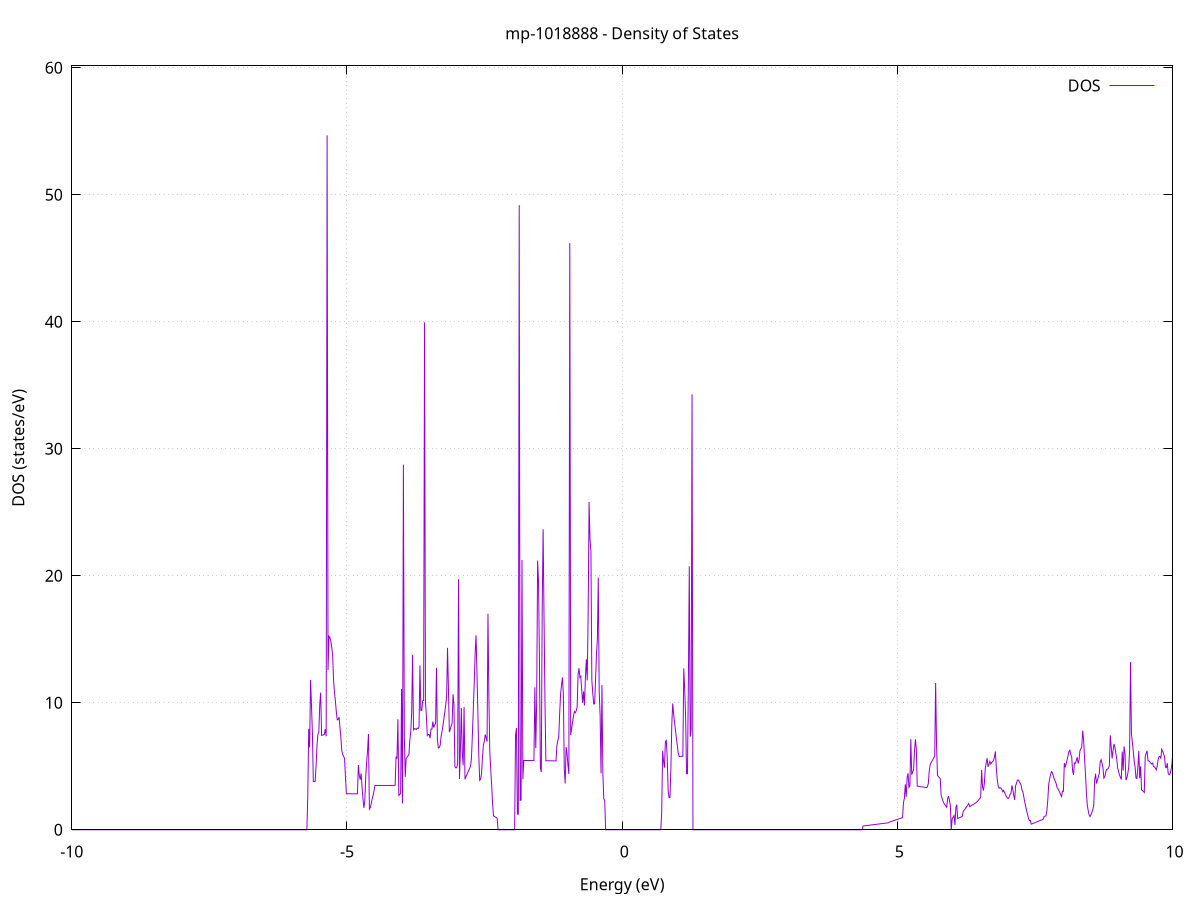 set title 'mp-1018888 - Density of States'
set xlabel 'Energy (eV)'
set ylabel 'DOS (states/eV)'
set grid
set xrange [-10:10]
set yrange [0:60.151]
set xzeroaxis lt -1
set terminal png size 800,600
set output 'mp-1018888_dos_gnuplot.png'
plot '-' using 1:2 with lines title 'DOS'
-17.169600 0.000000
-17.152900 0.000000
-17.136200 0.000000
-17.119500 0.000000
-17.102800 0.000000
-17.086100 0.000000
-17.069400 0.000000
-17.052700 0.000000
-17.036000 0.000000
-17.019300 0.000000
-17.002500 0.000000
-16.985800 0.000000
-16.969100 0.000000
-16.952400 0.000000
-16.935700 0.000000
-16.919000 0.000000
-16.902300 0.000000
-16.885600 0.000000
-16.868900 0.000000
-16.852200 0.000000
-16.835500 0.000000
-16.818800 0.000000
-16.802100 0.000000
-16.785400 0.000000
-16.768700 0.000000
-16.752000 0.000000
-16.735300 0.000000
-16.718600 0.000000
-16.701900 0.000000
-16.685200 0.000000
-16.668500 0.000000
-16.651800 0.000000
-16.635100 0.000000
-16.618400 0.000000
-16.601700 0.000000
-16.585000 0.000000
-16.568300 0.000000
-16.551600 0.000000
-16.534900 0.000000
-16.518200 0.000000
-16.501500 0.000000
-16.484800 0.000000
-16.468100 0.000000
-16.451400 0.000000
-16.434700 0.000000
-16.418000 0.000000
-16.401300 0.000000
-16.384600 0.000000
-16.367900 0.000000
-16.351200 0.000000
-16.334400 0.000000
-16.317700 0.000000
-16.301000 0.000000
-16.284300 0.000000
-16.267600 0.000000
-16.250900 0.000000
-16.234200 0.000000
-16.217500 0.000000
-16.200800 0.000000
-16.184100 0.000000
-16.167400 0.000000
-16.150700 0.000000
-16.134000 0.000000
-16.117300 0.000000
-16.100600 0.000000
-16.083900 0.000000
-16.067200 0.000000
-16.050500 0.000000
-16.033800 0.000000
-16.017100 0.000000
-16.000400 0.000000
-15.983700 0.000000
-15.967000 0.000000
-15.950300 0.000000
-15.933600 0.000000
-15.916900 0.000000
-15.900200 0.000000
-15.883500 0.000000
-15.866800 0.000000
-15.850100 0.000000
-15.833400 0.000000
-15.816700 0.000000
-15.800000 0.000000
-15.783300 0.000000
-15.766600 0.000000
-15.749900 0.000000
-15.733200 0.000000
-15.716500 0.000000
-15.699800 0.000000
-15.683100 0.000000
-15.666300 0.000000
-15.649600 23.001600
-15.632900 4.198300
-15.616200 4.389700
-15.599500 4.946000
-15.582800 3.392500
-15.566100 21.193400
-15.549400 6.870700
-15.532700 6.871400
-15.516000 6.872200
-15.499300 6.653100
-15.482600 6.411400
-15.465900 6.187700
-15.449200 5.979800
-15.432500 5.383200
-15.415800 4.559200
-15.399100 4.548800
-15.382400 4.549000
-15.365700 4.549300
-15.349000 4.549500
-15.332300 4.549700
-15.315600 4.550000
-15.298900 4.550200
-15.282200 4.550400
-15.265500 4.737000
-15.248800 4.891400
-15.232100 5.038100
-15.215400 5.523100
-15.198700 6.078700
-15.182000 6.079500
-15.165300 6.080400
-15.148600 6.081200
-15.131900 6.082100
-15.115200 6.083000
-15.098500 6.083900
-15.081800 9.378600
-15.065100 7.661100
-15.048400 19.846500
-15.031700 38.058800
-15.015000 40.920100
-14.998200 28.056200
-14.981500 24.269600
-14.964800 47.170000
-14.948100 0.000000
-14.931400 0.000000
-14.914700 0.000000
-14.898000 0.000000
-14.881300 0.000000
-14.864600 0.000000
-14.847900 0.000000
-14.831200 0.000000
-14.814500 0.000000
-14.797800 0.000000
-14.781100 0.000000
-14.764400 0.000000
-14.747700 0.000000
-14.731000 0.000000
-14.714300 0.000000
-14.697600 0.000000
-14.680900 0.000000
-14.664200 0.000000
-14.647500 0.000000
-14.630800 0.000000
-14.614100 0.000000
-14.597400 0.000000
-14.580700 0.000000
-14.564000 0.000000
-14.547300 0.000000
-14.530600 0.000000
-14.513900 0.000000
-14.497200 0.000000
-14.480500 0.000000
-14.463800 0.000000
-14.447100 0.000000
-14.430400 0.000000
-14.413700 0.000000
-14.397000 0.000000
-14.380300 0.000000
-14.363600 0.000000
-14.346900 0.000000
-14.330100 0.000000
-14.313400 0.000000
-14.296700 0.000000
-14.280000 0.000000
-14.263300 0.000000
-14.246600 0.000000
-14.229900 0.000000
-14.213200 0.000000
-14.196500 0.000000
-14.179800 0.000000
-14.163100 0.000000
-14.146400 0.000000
-14.129700 0.000000
-14.113000 0.000000
-14.096300 0.000000
-14.079600 0.000000
-14.062900 0.000000
-14.046200 0.000000
-14.029500 0.000000
-14.012800 0.000000
-13.996100 0.000000
-13.979400 0.000000
-13.962700 0.000000
-13.946000 0.000000
-13.929300 0.000000
-13.912600 0.000000
-13.895900 0.000000
-13.879200 0.000000
-13.862500 0.000000
-13.845800 0.000000
-13.829100 0.000000
-13.812400 0.000000
-13.795700 0.000000
-13.779000 0.000000
-13.762300 0.000000
-13.745600 0.000000
-13.728900 0.000000
-13.712200 0.000000
-13.695500 0.000000
-13.678800 0.000000
-13.662000 0.000000
-13.645300 0.000000
-13.628600 0.000000
-13.611900 0.000000
-13.595200 0.000000
-13.578500 0.000000
-13.561800 0.000000
-13.545100 0.000000
-13.528400 0.000000
-13.511700 0.000000
-13.495000 0.000000
-13.478300 0.000000
-13.461600 0.000000
-13.444900 0.000000
-13.428200 0.000000
-13.411500 0.000000
-13.394800 0.000000
-13.378100 0.000000
-13.361400 0.000000
-13.344700 0.000000
-13.328000 0.000000
-13.311300 0.000000
-13.294600 0.000000
-13.277900 0.000000
-13.261200 0.000000
-13.244500 0.000000
-13.227800 0.000000
-13.211100 0.000000
-13.194400 0.000000
-13.177700 0.000000
-13.161000 0.000000
-13.144300 0.000000
-13.127600 0.000000
-13.110900 0.000000
-13.094200 0.000000
-13.077500 0.000000
-13.060800 0.000000
-13.044100 0.000000
-13.027400 0.000000
-13.010700 0.000000
-12.993900 0.000000
-12.977200 0.000000
-12.960500 0.000000
-12.943800 0.000000
-12.927100 0.000000
-12.910400 0.000000
-12.893700 0.000000
-12.877000 0.000000
-12.860300 0.000000
-12.843600 0.000000
-12.826900 0.000000
-12.810200 0.000000
-12.793500 0.000000
-12.776800 0.000000
-12.760100 0.000000
-12.743400 0.000000
-12.726700 0.000000
-12.710000 0.000000
-12.693300 0.000000
-12.676600 0.000000
-12.659900 0.000000
-12.643200 0.000000
-12.626500 0.000000
-12.609800 0.000000
-12.593100 0.000000
-12.576400 0.000000
-12.559700 0.000000
-12.543000 0.000000
-12.526300 0.000000
-12.509600 0.000000
-12.492900 0.000000
-12.476200 0.000000
-12.459500 0.000000
-12.442800 0.000000
-12.426100 0.000000
-12.409400 0.000000
-12.392700 0.000000
-12.376000 0.000000
-12.359300 0.000000
-12.342600 0.000000
-12.325800 0.000000
-12.309100 0.000000
-12.292400 0.000000
-12.275700 0.000000
-12.259000 0.000000
-12.242300 0.000000
-12.225600 0.000000
-12.208900 0.000000
-12.192200 0.000000
-12.175500 0.000000
-12.158800 0.000000
-12.142100 0.000000
-12.125400 0.000000
-12.108700 0.000000
-12.092000 0.000000
-12.075300 0.000000
-12.058600 0.000000
-12.041900 0.000000
-12.025200 0.000000
-12.008500 0.000000
-11.991800 0.000000
-11.975100 0.000000
-11.958400 0.000000
-11.941700 0.000000
-11.925000 0.000000
-11.908300 0.000000
-11.891600 0.000000
-11.874900 0.000000
-11.858200 0.000000
-11.841500 0.000000
-11.824800 0.000000
-11.808100 0.000000
-11.791400 0.000000
-11.774700 0.000000
-11.758000 0.000000
-11.741300 0.000000
-11.724600 0.000000
-11.707900 0.000000
-11.691200 0.000000
-11.674500 0.000000
-11.657700 0.000000
-11.641000 0.000000
-11.624300 0.000000
-11.607600 0.000000
-11.590900 0.000000
-11.574200 0.000000
-11.557500 0.000000
-11.540800 0.000000
-11.524100 0.000000
-11.507400 0.000000
-11.490700 0.000000
-11.474000 0.000000
-11.457300 0.000000
-11.440600 0.000000
-11.423900 0.000000
-11.407200 0.000000
-11.390500 0.000000
-11.373800 0.000000
-11.357100 0.000000
-11.340400 0.000000
-11.323700 0.000000
-11.307000 0.000000
-11.290300 0.000000
-11.273600 0.000000
-11.256900 0.000000
-11.240200 0.000000
-11.223500 0.000000
-11.206800 0.000000
-11.190100 0.000000
-11.173400 0.000000
-11.156700 0.000000
-11.140000 0.000000
-11.123300 0.000000
-11.106600 0.000000
-11.089900 0.000000
-11.073200 0.000000
-11.056500 0.000000
-11.039800 0.000000
-11.023100 0.000000
-11.006400 0.000000
-10.989600 0.000000
-10.972900 0.000000
-10.956200 0.000000
-10.939500 0.000000
-10.922800 0.000000
-10.906100 0.000000
-10.889400 0.000000
-10.872700 0.000000
-10.856000 0.000000
-10.839300 0.000000
-10.822600 0.000000
-10.805900 0.000000
-10.789200 0.000000
-10.772500 0.000000
-10.755800 0.000000
-10.739100 0.000000
-10.722400 0.000000
-10.705700 0.000000
-10.689000 0.000000
-10.672300 0.000000
-10.655600 0.000000
-10.638900 0.000000
-10.622200 0.000000
-10.605500 0.000000
-10.588800 0.000000
-10.572100 0.000000
-10.555400 0.000000
-10.538700 0.000000
-10.522000 0.000000
-10.505300 0.000000
-10.488600 0.000000
-10.471900 0.000000
-10.455200 0.000000
-10.438500 0.000000
-10.421800 0.000000
-10.405100 0.000000
-10.388400 0.000000
-10.371700 0.000000
-10.355000 0.000000
-10.338300 0.000000
-10.321500 0.000000
-10.304800 0.000000
-10.288100 0.000000
-10.271400 0.000000
-10.254700 0.000000
-10.238000 0.000000
-10.221300 0.000000
-10.204600 0.000000
-10.187900 0.000000
-10.171200 0.000000
-10.154500 0.000000
-10.137800 0.000000
-10.121100 0.000000
-10.104400 0.000000
-10.087700 0.000000
-10.071000 0.000000
-10.054300 0.000000
-10.037600 0.000000
-10.020900 0.000000
-10.004200 0.000000
-9.987500 0.000000
-9.970800 0.000000
-9.954100 0.000000
-9.937400 0.000000
-9.920700 0.000000
-9.904000 0.000000
-9.887300 0.000000
-9.870600 0.000000
-9.853900 0.000000
-9.837200 0.000000
-9.820500 0.000000
-9.803800 0.000000
-9.787100 0.000000
-9.770400 0.000000
-9.753700 0.000000
-9.737000 0.000000
-9.720300 0.000000
-9.703600 0.000000
-9.686900 0.000000
-9.670200 0.000000
-9.653400 0.000000
-9.636700 0.000000
-9.620000 0.000000
-9.603300 0.000000
-9.586600 0.000000
-9.569900 0.000000
-9.553200 0.000000
-9.536500 0.000000
-9.519800 0.000000
-9.503100 0.000000
-9.486400 0.000000
-9.469700 0.000000
-9.453000 0.000000
-9.436300 0.000000
-9.419600 0.000000
-9.402900 0.000000
-9.386200 0.000000
-9.369500 0.000000
-9.352800 0.000000
-9.336100 0.000000
-9.319400 0.000000
-9.302700 0.000000
-9.286000 0.000000
-9.269300 0.000000
-9.252600 0.000000
-9.235900 0.000000
-9.219200 0.000000
-9.202500 0.000000
-9.185800 0.000000
-9.169100 0.000000
-9.152400 0.000000
-9.135700 0.000000
-9.119000 0.000000
-9.102300 0.000000
-9.085600 0.000000
-9.068900 0.000000
-9.052200 0.000000
-9.035500 0.000000
-9.018800 0.000000
-9.002100 0.000000
-8.985300 0.000000
-8.968600 0.000000
-8.951900 0.000000
-8.935200 0.000000
-8.918500 0.000000
-8.901800 0.000000
-8.885100 0.000000
-8.868400 0.000000
-8.851700 0.000000
-8.835000 0.000000
-8.818300 0.000000
-8.801600 0.000000
-8.784900 0.000000
-8.768200 0.000000
-8.751500 0.000000
-8.734800 0.000000
-8.718100 0.000000
-8.701400 0.000000
-8.684700 0.000000
-8.668000 0.000000
-8.651300 0.000000
-8.634600 0.000000
-8.617900 0.000000
-8.601200 0.000000
-8.584500 0.000000
-8.567800 0.000000
-8.551100 0.000000
-8.534400 0.000000
-8.517700 0.000000
-8.501000 0.000000
-8.484300 0.000000
-8.467600 0.000000
-8.450900 0.000000
-8.434200 0.000000
-8.417500 0.000000
-8.400800 0.000000
-8.384100 0.000000
-8.367400 0.000000
-8.350700 0.000000
-8.334000 0.000000
-8.317200 0.000000
-8.300500 0.000000
-8.283800 0.000000
-8.267100 0.000000
-8.250400 0.000000
-8.233700 0.000000
-8.217000 0.000000
-8.200300 0.000000
-8.183600 0.000000
-8.166900 0.000000
-8.150200 0.000000
-8.133500 0.000000
-8.116800 0.000000
-8.100100 0.000000
-8.083400 0.000000
-8.066700 0.000000
-8.050000 0.000000
-8.033300 0.000000
-8.016600 0.000000
-7.999900 0.000000
-7.983200 0.000000
-7.966500 0.000000
-7.949800 0.000000
-7.933100 0.000000
-7.916400 0.000000
-7.899700 0.000000
-7.883000 0.000000
-7.866300 0.000000
-7.849600 0.000000
-7.832900 0.000000
-7.816200 0.000000
-7.799500 0.000000
-7.782800 0.000000
-7.766100 0.000000
-7.749400 0.000000
-7.732700 0.000000
-7.716000 0.000000
-7.699300 0.000000
-7.682600 0.000000
-7.665900 0.000000
-7.649100 0.000000
-7.632400 0.000000
-7.615700 0.000000
-7.599000 0.000000
-7.582300 0.000000
-7.565600 0.000000
-7.548900 0.000000
-7.532200 0.000000
-7.515500 0.000000
-7.498800 0.000000
-7.482100 0.000000
-7.465400 0.000000
-7.448700 0.000000
-7.432000 0.000000
-7.415300 0.000000
-7.398600 0.000000
-7.381900 0.000000
-7.365200 0.000000
-7.348500 0.000000
-7.331800 0.000000
-7.315100 0.000000
-7.298400 0.000000
-7.281700 0.000000
-7.265000 0.000000
-7.248300 0.000000
-7.231600 0.000000
-7.214900 0.000000
-7.198200 0.000000
-7.181500 0.000000
-7.164800 0.000000
-7.148100 0.000000
-7.131400 0.000000
-7.114700 0.000000
-7.098000 0.000000
-7.081300 0.000000
-7.064600 0.000000
-7.047900 0.000000
-7.031200 0.000000
-7.014500 0.000000
-6.997800 0.000000
-6.981000 0.000000
-6.964300 0.000000
-6.947600 0.000000
-6.930900 0.000000
-6.914200 0.000000
-6.897500 0.000000
-6.880800 0.000000
-6.864100 0.000000
-6.847400 0.000000
-6.830700 0.000000
-6.814000 0.000000
-6.797300 0.000000
-6.780600 0.000000
-6.763900 0.000000
-6.747200 0.000000
-6.730500 0.000000
-6.713800 0.000000
-6.697100 0.000000
-6.680400 0.000000
-6.663700 0.000000
-6.647000 0.000000
-6.630300 0.000000
-6.613600 0.000000
-6.596900 0.000000
-6.580200 0.000000
-6.563500 0.000000
-6.546800 0.000000
-6.530100 0.000000
-6.513400 0.000000
-6.496700 0.000000
-6.480000 0.000000
-6.463300 0.000000
-6.446600 0.000000
-6.429900 0.000000
-6.413200 0.000000
-6.396500 0.000000
-6.379800 0.000000
-6.363100 0.000000
-6.346400 0.000000
-6.329700 0.000000
-6.312900 0.000000
-6.296200 0.000000
-6.279500 0.000000
-6.262800 0.000000
-6.246100 0.000000
-6.229400 0.000000
-6.212700 0.000000
-6.196000 0.000000
-6.179300 0.000000
-6.162600 0.000000
-6.145900 0.000000
-6.129200 0.000000
-6.112500 0.000000
-6.095800 0.000000
-6.079100 0.000000
-6.062400 0.000000
-6.045700 0.000000
-6.029000 0.000000
-6.012300 0.000000
-5.995600 0.000000
-5.978900 0.000000
-5.962200 0.000000
-5.945500 0.000000
-5.928800 0.000000
-5.912100 0.000000
-5.895400 0.000000
-5.878700 0.000000
-5.862000 0.000000
-5.845300 0.000000
-5.828600 0.000000
-5.811900 0.000000
-5.795200 0.000000
-5.778500 0.000000
-5.761800 0.000000
-5.745100 0.000000
-5.728400 0.000000
-5.711700 2.733900
-5.695000 7.948200
-5.678300 6.481300
-5.661600 11.796800
-5.644800 9.806500
-5.628100 7.626100
-5.611400 3.793700
-5.594700 3.794200
-5.578000 3.794800
-5.561300 5.031700
-5.544600 6.606300
-5.527900 7.535300
-5.511200 7.714500
-5.494500 9.838500
-5.477800 10.798500
-5.461100 7.430500
-5.444400 7.453300
-5.427700 7.479400
-5.411000 7.508900
-5.394300 7.926500
-5.377600 7.364100
-5.360900 54.683100
-5.344200 12.579100
-5.327500 15.234800
-5.310800 15.140600
-5.294100 14.866200
-5.277400 14.385300
-5.260700 13.768800
-5.244000 11.808100
-5.227300 10.824600
-5.210600 10.144500
-5.193900 9.316500
-5.177200 8.653600
-5.160500 8.685300
-5.143800 8.872400
-5.127100 8.034600
-5.110400 7.240300
-5.093700 6.226300
-5.077000 5.938100
-5.060300 5.781900
-5.043600 5.615600
-5.026900 4.097300
-5.010200 2.837700
-4.993500 2.836800
-4.976700 2.835900
-4.960000 2.835000
-4.943300 2.834200
-4.926600 2.833400
-4.909900 2.832600
-4.893200 2.831900
-4.876500 2.831200
-4.859800 2.830500
-4.843100 2.829900
-4.826400 2.829300
-4.809700 2.828700
-4.793000 5.098800
-4.776300 4.271600
-4.759600 3.946900
-4.742900 4.446800
-4.726200 3.382700
-4.709500 2.424500
-4.692800 1.724000
-4.676100 2.284200
-4.659400 4.133300
-4.642700 5.339200
-4.626000 6.211800
-4.609300 7.543200
-4.592600 1.626000
-4.575900 1.749700
-4.559200 2.073800
-4.542500 2.425000
-4.525800 2.701400
-4.509100 3.042600
-4.492400 3.489100
-4.475700 3.489200
-4.459000 3.489400
-4.442300 3.489600
-4.425600 3.489800
-4.408900 3.490000
-4.392200 3.490200
-4.375500 3.490400
-4.358800 3.490600
-4.342100 3.490800
-4.325400 3.491000
-4.308600 3.491300
-4.291900 3.491500
-4.275200 3.491800
-4.258500 3.492100
-4.241800 3.492300
-4.225100 3.492600
-4.208400 3.492900
-4.191700 3.493200
-4.175000 3.493500
-4.158300 3.493800
-4.141600 3.494200
-4.124900 3.494500
-4.108200 5.758800
-4.091500 5.598300
-4.074800 8.700500
-4.058100 2.704700
-4.041400 2.772900
-4.024700 2.885700
-4.008000 11.086700
-3.991300 2.070800
-3.974600 28.751600
-3.957900 7.294000
-3.941200 4.165400
-3.924500 5.606900
-3.907800 5.715200
-3.891100 5.821100
-3.874400 5.924500
-3.857700 7.051100
-3.841000 7.708600
-3.824300 9.230200
-3.807600 13.776200
-3.790900 7.865700
-3.774200 7.964600
-3.757500 7.946400
-3.740800 7.893200
-3.724100 8.004100
-3.707400 7.968100
-3.690700 8.086700
-3.674000 12.938000
-3.657300 9.386200
-3.640600 9.409900
-3.623800 10.148900
-3.607100 10.169600
-3.590400 39.951500
-3.573700 10.089700
-3.557000 8.961700
-3.540300 7.415600
-3.523600 7.492200
-3.506900 7.508700
-3.490200 7.211300
-3.473500 7.931100
-3.456800 7.924600
-3.440100 8.520700
-3.423400 8.042900
-3.406700 8.256600
-3.390000 8.376200
-3.373300 12.752600
-3.356600 7.082000
-3.339900 6.440800
-3.323200 6.474900
-3.306500 6.654000
-3.289800 7.331700
-3.273100 7.730000
-3.256400 8.208100
-3.239700 8.719300
-3.223000 9.248900
-3.206300 9.814500
-3.189600 10.453600
-3.172900 14.320900
-3.156200 11.100800
-3.139500 7.689800
-3.122800 7.935600
-3.106100 8.174300
-3.089400 8.398000
-3.072700 10.671200
-3.056000 9.857500
-3.039300 4.963600
-3.022600 4.876200
-3.005900 4.889000
-2.989200 5.226500
-2.972500 19.738000
-2.955700 3.997400
-2.939000 6.321900
-2.922300 9.594600
-2.905600 6.106700
-2.888900 5.082900
-2.872200 9.663200
-2.855500 3.972900
-2.838800 4.174100
-2.822100 4.335800
-2.805400 4.496600
-2.788700 4.661000
-2.772000 4.828900
-2.755300 5.000400
-2.738600 5.613500
-2.721900 7.414100
-2.705200 9.375400
-2.688500 11.431500
-2.671800 13.811900
-2.655100 15.311400
-2.638400 12.431300
-2.621700 9.335900
-2.605000 5.845300
-2.588300 3.891000
-2.571600 3.983900
-2.554900 4.422800
-2.538200 5.693500
-2.521500 6.682000
-2.504800 6.949200
-2.488100 7.498200
-2.471400 7.252800
-2.454700 6.936700
-2.438000 17.012300
-2.421300 10.456100
-2.404600 6.126700
-2.387900 4.767500
-2.371200 3.520600
-2.354500 2.066600
-2.337800 1.108300
-2.321100 1.058800
-2.304400 1.009200
-2.287600 0.959500
-2.270900 0.909700
-2.254200 0.000000
-2.237500 0.000000
-2.220800 0.000000
-2.204100 0.000000
-2.187400 0.000000
-2.170700 0.000000
-2.154000 0.000000
-2.137300 0.000000
-2.120600 0.000000
-2.103900 0.000000
-2.087200 0.000000
-2.070500 0.000000
-2.053800 0.000000
-2.037100 0.000000
-2.020400 0.000000
-2.003700 0.000000
-1.987000 0.000000
-1.970300 0.000000
-1.953600 0.000000
-1.936900 7.424100
-1.920200 8.010500
-1.903500 1.226400
-1.886800 1.226300
-1.870100 49.179500
-1.853400 2.324900
-1.836700 2.324700
-1.820000 21.249200
-1.803300 3.985800
-1.786600 5.455600
-1.769900 5.455100
-1.753200 5.454700
-1.736500 5.454200
-1.719800 5.453800
-1.703100 5.453400
-1.686400 5.453000
-1.669700 5.452700
-1.653000 5.452300
-1.636300 5.452000
-1.619500 5.451700
-1.602800 5.451400
-1.586100 11.216600
-1.569400 6.432100
-1.552700 10.220100
-1.536000 21.202200
-1.519300 19.528200
-1.502600 13.382900
-1.485900 4.850600
-1.469200 4.555300
-1.452500 17.481300
-1.435800 23.662600
-1.419100 16.568700
-1.402400 10.157900
-1.385700 5.435400
-1.369000 5.434200
-1.352300 5.433100
-1.335600 5.432000
-1.318900 5.431000
-1.302200 5.429900
-1.285500 5.428900
-1.268800 5.427800
-1.252100 5.426800
-1.235400 5.425900
-1.218700 5.424900
-1.202000 5.424000
-1.185300 6.646400
-1.168600 7.027900
-1.151900 7.345500
-1.135200 9.163400
-1.118500 10.690200
-1.101800 11.359700
-1.085100 11.992100
-1.068400 10.714600
-1.051700 4.768500
-1.035000 3.642100
-1.018300 6.507700
-1.001600 6.016200
-0.984900 5.081600
-0.968200 4.396700
-0.951400 46.198200
-0.934700 7.454400
-0.918000 7.959700
-0.901300 8.465200
-0.884600 8.921600
-0.867900 9.311400
-0.851200 9.214300
-0.834500 9.369500
-0.817800 9.660300
-0.801100 12.231900
-0.784400 12.718300
-0.767700 11.985400
-0.751000 12.089800
-0.734300 10.979900
-0.717600 9.997100
-0.700900 10.894400
-0.684200 9.789500
-0.667500 12.020600
-0.650800 13.429800
-0.634100 11.762100
-0.617400 17.067900
-0.600700 25.811600
-0.584000 22.900900
-0.567300 21.910800
-0.550600 11.766700
-0.533900 10.766400
-0.517200 9.906000
-0.500500 9.918800
-0.483800 11.739200
-0.467100 13.759600
-0.450400 14.948300
-0.433700 19.861000
-0.417000 10.886500
-0.400300 9.013400
-0.383600 4.438900
-0.366900 11.396400
-0.350200 4.385400
-0.333500 2.439800
-0.316800 2.308500
-0.300100 0.000000
-0.283300 0.000000
-0.266600 0.000000
-0.249900 0.000000
-0.233200 0.000000
-0.216500 0.000000
-0.199800 0.000000
-0.183100 0.000000
-0.166400 0.000000
-0.149700 0.000000
-0.133000 0.000000
-0.116300 0.000000
-0.099600 0.000000
-0.082900 0.000000
-0.066200 0.000000
-0.049500 0.000000
-0.032800 0.000000
-0.016100 0.000000
0.000600 0.000000
0.017300 0.000000
0.034000 0.000000
0.050700 0.000000
0.067400 0.000000
0.084100 0.000000
0.100800 0.000000
0.117500 0.000000
0.134200 0.000000
0.150900 0.000000
0.167600 0.000000
0.184300 0.000000
0.201000 0.000000
0.217700 0.000000
0.234400 0.000000
0.251100 0.000000
0.267800 0.000000
0.284500 0.000000
0.301200 0.000000
0.317900 0.000000
0.334600 0.000000
0.351300 0.000000
0.368000 0.000000
0.384800 0.000000
0.401500 0.000000
0.418200 0.000000
0.434900 0.000000
0.451600 0.000000
0.468300 0.000000
0.485000 0.000000
0.501700 0.000000
0.518400 0.000000
0.535100 0.000000
0.551800 0.000000
0.568500 0.000000
0.585200 0.000000
0.601900 0.000000
0.618600 0.000000
0.635300 0.000000
0.652000 0.000000
0.668700 0.000000
0.685400 0.000000
0.702100 0.000000
0.718800 1.382300
0.735500 6.221200
0.752200 5.392900
0.768900 4.887900
0.785600 6.950600
0.802300 7.032700
0.819000 5.661900
0.835700 3.093000
0.852400 2.526000
0.869100 2.545700
0.885800 4.849900
0.902500 8.325000
0.919200 9.949800
0.935900 9.095400
0.952600 8.457300
0.969300 7.821700
0.986000 7.188400
1.002700 6.625400
1.019400 6.048400
1.036100 5.769500
1.052900 5.773700
1.069600 5.778100
1.086300 5.782500
1.103000 5.787100
1.119700 12.704300
1.136400 11.114200
1.153100 8.940100
1.169800 4.412100
1.186500 4.415800
1.203200 11.468800
1.219900 20.748300
1.236600 7.335300
1.253300 7.888200
1.270000 34.292500
1.286700 0.000000
1.303400 0.000000
1.320100 0.000000
1.336800 0.000000
1.353500 0.000000
1.370200 0.000000
1.386900 0.000000
1.403600 0.000000
1.420300 0.000000
1.437000 0.000000
1.453700 0.000000
1.470400 0.000000
1.487100 0.000000
1.503800 0.000000
1.520500 0.000000
1.537200 0.000000
1.553900 0.000000
1.570600 0.000000
1.587300 0.000000
1.604000 0.000000
1.620700 0.000000
1.637400 0.000000
1.654100 0.000000
1.670800 0.000000
1.687500 0.000000
1.704200 0.000000
1.721000 0.000000
1.737700 0.000000
1.754400 0.000000
1.771100 0.000000
1.787800 0.000000
1.804500 0.000000
1.821200 0.000000
1.837900 0.000000
1.854600 0.000000
1.871300 0.000000
1.888000 0.000000
1.904700 0.000000
1.921400 0.000000
1.938100 0.000000
1.954800 0.000000
1.971500 0.000000
1.988200 0.000000
2.004900 0.000000
2.021600 0.000000
2.038300 0.000000
2.055000 0.000000
2.071700 0.000000
2.088400 0.000000
2.105100 0.000000
2.121800 0.000000
2.138500 0.000000
2.155200 0.000000
2.171900 0.000000
2.188600 0.000000
2.205300 0.000000
2.222000 0.000000
2.238700 0.000000
2.255400 0.000000
2.272100 0.000000
2.288800 0.000000
2.305500 0.000000
2.322200 0.000000
2.338900 0.000000
2.355600 0.000000
2.372300 0.000000
2.389100 0.000000
2.405800 0.000000
2.422500 0.000000
2.439200 0.000000
2.455900 0.000000
2.472600 0.000000
2.489300 0.000000
2.506000 0.000000
2.522700 0.000000
2.539400 0.000000
2.556100 0.000000
2.572800 0.000000
2.589500 0.000000
2.606200 0.000000
2.622900 0.000000
2.639600 0.000000
2.656300 0.000000
2.673000 0.000000
2.689700 0.000000
2.706400 0.000000
2.723100 0.000000
2.739800 0.000000
2.756500 0.000000
2.773200 0.000000
2.789900 0.000000
2.806600 0.000000
2.823300 0.000000
2.840000 0.000000
2.856700 0.000000
2.873400 0.000000
2.890100 0.000000
2.906800 0.000000
2.923500 0.000000
2.940200 0.000000
2.956900 0.000000
2.973600 0.000000
2.990300 0.000000
3.007000 0.000000
3.023700 0.000000
3.040400 0.000000
3.057200 0.000000
3.073900 0.000000
3.090600 0.000000
3.107300 0.000000
3.124000 0.000000
3.140700 0.000000
3.157400 0.000000
3.174100 0.000000
3.190800 0.000000
3.207500 0.000000
3.224200 0.000000
3.240900 0.000000
3.257600 0.000000
3.274300 0.000000
3.291000 0.000000
3.307700 0.000000
3.324400 0.000000
3.341100 0.000000
3.357800 0.000000
3.374500 0.000000
3.391200 0.000000
3.407900 0.000000
3.424600 0.000000
3.441300 0.000000
3.458000 0.000000
3.474700 0.000000
3.491400 0.000000
3.508100 0.000000
3.524800 0.000000
3.541500 0.000000
3.558200 0.000000
3.574900 0.000000
3.591600 0.000000
3.608300 0.000000
3.625000 0.000000
3.641700 0.000000
3.658400 0.000000
3.675100 0.000000
3.691800 0.000000
3.708500 0.000000
3.725300 0.000000
3.742000 0.000000
3.758700 0.000000
3.775400 0.000000
3.792100 0.000000
3.808800 0.000000
3.825500 0.000000
3.842200 0.000000
3.858900 0.000000
3.875600 0.000000
3.892300 0.000000
3.909000 0.000000
3.925700 0.000000
3.942400 0.000000
3.959100 0.000000
3.975800 0.000000
3.992500 0.000000
4.009200 0.000000
4.025900 0.000000
4.042600 0.000000
4.059300 0.000000
4.076000 0.000000
4.092700 0.000000
4.109400 0.000000
4.126100 0.000000
4.142800 0.000000
4.159500 0.000000
4.176200 0.000000
4.192900 0.000000
4.209600 0.000000
4.226300 0.000000
4.243000 0.000000
4.259700 0.000000
4.276400 0.000000
4.293100 0.000000
4.309800 0.000000
4.326500 0.000000
4.343200 0.000000
4.359900 0.000000
4.376600 0.296600
4.393400 0.305800
4.410100 0.315100
4.426800 0.324300
4.443500 0.333500
4.460200 0.342700
4.476900 0.352000
4.493600 0.361200
4.510300 0.370400
4.527000 0.379600
4.543700 0.388800
4.560400 0.398100
4.577100 0.407300
4.593800 0.416500
4.610500 0.425700
4.627200 0.434900
4.643900 0.444200
4.660600 0.453400
4.677300 0.462600
4.694000 0.471800
4.710700 0.481100
4.727400 0.490300
4.744100 0.499500
4.760800 0.508700
4.777500 0.517900
4.794200 0.527200
4.810900 0.536400
4.827600 0.545600
4.844300 0.554800
4.861000 0.612000
4.877700 0.636200
4.894400 0.660400
4.911100 0.684600
4.927800 0.708900
4.944500 0.733100
4.961200 0.757300
4.977900 0.781500
4.994600 0.805800
5.011300 0.830000
5.028000 0.854300
5.044700 0.878500
5.061500 0.902800
5.078200 0.933700
5.094900 0.956300
5.111600 2.140400
5.128300 2.474000
5.145000 3.580600
5.161700 2.593200
5.178400 4.128100
5.195100 4.447300
5.211800 3.340400
5.228500 3.467200
5.245200 7.137900
5.261900 4.335000
5.278600 4.552300
5.295300 4.729300
5.312000 6.188500
5.328700 7.122400
5.345400 6.358900
5.362100 3.435500
5.378800 3.424200
5.395500 3.412800
5.412200 3.401500
5.428900 3.390100
5.445600 3.378700
5.462300 3.367400
5.479000 3.356000
5.495700 3.344600
5.512400 3.333200
5.529100 3.324600
5.545800 3.385200
5.562500 3.629500
5.579200 4.582700
5.595900 5.097900
5.612600 5.274900
5.629300 5.402100
5.646000 5.530600
5.662700 5.665700
5.679400 5.815100
5.696100 11.555200
5.712800 6.672300
5.729600 4.283800
5.746300 4.195900
5.763000 4.108400
5.779700 4.021200
5.796400 2.705400
5.813100 2.475900
5.829800 2.256400
5.846500 2.086500
5.863200 1.978500
5.879900 1.877000
5.896600 1.777800
5.913300 2.415100
5.930000 2.651600
5.946700 2.294100
5.963400 1.951200
5.980100 0.000000
5.996800 0.865500
6.013500 0.987800
6.030200 1.116800
6.046900 0.385600
6.063600 1.741200
6.080300 1.984200
6.097000 0.886000
6.113700 0.919300
6.130400 0.952400
6.147100 0.985600
6.163800 1.018600
6.180500 1.051700
6.197200 1.451100
6.213900 1.544400
6.230600 1.641500
6.247300 1.742400
6.264000 1.847200
6.280700 1.955900
6.297400 2.068400
6.314100 1.811400
6.330800 1.865800
6.347500 1.917800
6.364200 1.959600
6.380900 2.002700
6.397700 2.047000
6.414400 2.092400
6.431100 2.132800
6.447800 2.205600
6.464500 2.279600
6.481200 2.369000
6.497900 2.460300
6.514600 2.553100
6.531300 4.707400
6.548000 3.382700
6.564700 3.089700
6.581400 3.654200
6.598100 4.867700
6.614800 5.241800
6.631500 5.639500
6.648200 4.955500
6.664900 5.167200
6.681600 5.382900
6.698300 5.178600
6.715000 5.307500
6.731700 5.365600
6.748400 5.469800
6.765100 5.741500
6.781800 6.164800
6.798500 4.885300
6.815200 3.976000
6.831900 3.451300
6.848600 3.281500
6.865300 3.319400
6.882000 3.292600
6.898700 3.165400
6.915400 2.993800
6.932100 3.099700
6.948800 2.915500
6.965500 2.764300
6.982200 2.627500
6.998900 2.505100
7.015600 2.466800
7.032300 2.569600
7.049000 2.792400
7.065800 2.872000
7.082500 3.496400
7.099200 3.163200
7.115900 2.686400
7.132600 2.355700
7.149300 3.460600
7.166000 3.673600
7.182700 3.909700
7.199400 3.920100
7.216100 3.789700
7.232800 3.654000
7.249500 3.524100
7.266200 3.108200
7.282900 2.965500
7.299600 2.558700
7.316300 2.161300
7.333000 1.825000
7.349700 1.505200
7.366400 1.199500
7.383100 0.907900
7.399800 0.731000
7.416500 0.728100
7.433200 0.443700
7.449900 0.472400
7.466600 0.501300
7.483300 0.530200
7.500000 0.559300
7.516700 0.588500
7.533400 0.617800
7.550100 0.647200
7.566800 0.676800
7.583500 0.706500
7.600200 0.736200
7.616900 0.766100
7.633600 0.796200
7.650300 0.826300
7.667000 1.037700
7.683700 1.068900
7.700400 1.098400
7.717100 1.492500
7.733900 2.336900
7.750600 3.575200
7.767300 3.986200
7.784000 4.335100
7.800700 4.573100
7.817400 4.495000
7.834100 4.246700
7.850800 4.025400
7.867500 3.832100
7.884200 3.666900
7.900900 3.343600
7.917600 3.228200
7.934300 3.097600
7.951000 2.940700
7.967700 2.759000
7.984400 2.609600
8.001100 3.048900
8.017800 3.027100
8.034500 5.250000
8.051200 4.974700
8.067900 5.190500
8.084600 5.505500
8.101300 5.830800
8.118000 6.166400
8.134700 6.264100
8.151400 5.930700
8.168100 5.771300
8.184800 4.649500
8.201500 4.326100
8.218200 5.258100
8.234900 5.220900
8.251600 5.451700
8.268300 5.713500
8.285000 5.219000
8.301700 5.508100
8.318400 6.223700
8.335100 6.375300
8.351800 6.554800
8.368500 7.799200
8.385200 7.074900
8.402000 5.664300
8.418700 4.400300
8.435400 2.931600
8.452100 1.921400
8.468800 1.507300
8.485500 1.161400
8.502200 1.034400
8.518900 1.189300
8.535600 1.366400
8.552300 1.591200
8.569000 1.945000
8.585700 3.918700
8.602400 4.412100
8.619100 3.646700
8.635800 3.890300
8.652500 4.153500
8.669200 4.436400
8.685900 5.329700
8.702600 5.514000
8.719300 5.245700
8.736000 4.889400
8.752700 4.069200
8.769400 4.161600
8.786100 4.529000
8.802800 4.745000
8.819500 4.777100
8.836200 4.855300
8.852900 5.045100
8.869600 7.438600
8.886300 6.547400
8.903000 5.620900
8.919700 6.215600
8.936400 6.757300
8.953100 6.535300
8.969800 6.040600
8.986500 5.598500
9.003200 4.903100
9.019900 4.576800
9.036600 4.322400
9.053300 4.139800
9.070100 3.957700
9.086800 6.160200
9.103500 4.653000
9.120200 6.560400
9.136900 5.971200
9.153600 3.915800
9.170300 4.074400
9.187000 4.405900
9.203700 4.900200
9.220400 6.154100
9.237100 13.202700
9.253800 7.556400
9.270500 6.881900
9.287200 6.170700
9.303900 5.422800
9.320600 4.917200
9.337300 4.061600
9.354000 4.042700
9.370700 4.907100
9.387400 6.215900
9.404100 4.058500
9.420800 4.996300
9.437500 3.136500
9.454200 3.090900
9.470900 3.023800
9.487600 2.935200
9.504300 5.775400
9.521000 6.028000
9.537700 6.222200
9.554400 5.438500
9.571100 5.429600
9.587800 5.349400
9.604500 5.263400
9.621200 5.182900
9.637900 5.252600
9.654600 4.986600
9.671300 4.946500
9.688000 4.859400
9.704700 4.712700
9.721400 4.999300
9.738200 5.518200
9.754900 5.755700
9.771600 5.783200
9.788300 5.637100
9.805000 6.334600
9.821700 6.183100
9.838400 5.987000
9.855100 5.746200
9.871800 4.921400
9.888500 4.891200
9.905200 5.246400
9.921900 4.426800
9.938600 4.323200
9.955300 4.389800
9.972000 4.704400
9.988700 5.152300
10.005400 6.027500
10.022100 6.273800
10.038800 6.338000
10.055500 5.677900
10.072200 5.166600
10.088900 5.103000
10.105600 4.799100
10.122300 4.478000
10.139000 4.195900
10.155700 3.952800
10.172400 3.479300
10.189100 3.255300
10.205800 3.095700
10.222500 2.968900
10.239200 2.955500
10.255900 3.250500
10.272600 3.703500
10.289300 4.344400
10.306000 6.167600
10.322700 6.560700
10.339400 6.868600
10.356100 7.015500
10.372800 7.151900
10.389500 7.416700
10.406300 7.914000
10.423000 8.530900
10.439700 7.636100
10.456400 6.443000
10.473100 6.049800
10.489800 5.681100
10.506500 5.304500
10.523200 6.060000
10.539900 6.267100
10.556600 6.661300
10.573300 6.088800
10.590000 5.951500
10.606700 6.093700
10.623400 6.191900
10.640100 5.705600
10.656800 5.637000
10.673500 5.602900
10.690200 5.547300
10.706900 5.485200
10.723600 6.401800
10.740300 6.776500
10.757000 7.287300
10.773700 6.807000
10.790400 7.313800
10.807100 7.389900
10.823800 8.011900
10.840500 7.696700
10.857200 7.744600
10.873900 7.299800
10.890600 7.377100
10.907300 6.822900
10.924000 6.323500
10.940700 6.172500
10.957400 5.805500
10.974100 5.060400
10.990800 4.687300
11.007500 4.672400
11.024200 4.730200
11.040900 5.166000
11.057600 6.041000
11.074400 6.320300
11.091100 6.308000
11.107800 6.060300
11.124500 5.784500
11.141200 5.805900
11.157900 6.204500
11.174600 6.319900
11.191300 6.307800
11.208000 6.586000
11.224700 6.905600
11.241400 7.917600
11.258100 8.380600
11.274800 8.412000
11.291500 8.129400
11.308200 8.987600
11.324900 12.388300
11.341600 9.551400
11.358300 9.525800
11.375000 7.219100
11.391700 7.286300
11.408400 7.297000
11.425100 6.998900
11.441800 6.158600
11.458500 6.961100
11.475200 6.855300
11.491900 6.791900
11.508600 5.600300
11.525300 5.585900
11.542000 5.868200
11.558700 5.737800
11.575400 5.437100
11.592100 5.308600
11.608800 5.209200
11.625500 5.139000
11.642200 5.096600
11.658900 5.079100
11.675600 5.118500
11.692300 5.239900
11.709000 6.365100
11.725700 7.397900
11.742500 7.741000
11.759200 7.935800
11.775900 7.540800
11.792600 8.698100
11.809300 8.478300
11.826000 7.118700
11.842700 7.093200
11.859400 6.998500
11.876100 7.083000
11.892800 7.148000
11.909500 7.203900
11.926200 7.956400
11.942900 7.544800
11.959600 8.413800
11.976300 6.303700
11.993000 5.987100
12.009700 5.682200
12.026400 5.418200
12.043100 5.315900
12.059800 5.565100
12.076500 5.505700
12.093200 5.626500
12.109900 5.480600
12.126600 5.374100
12.143300 5.349200
12.160000 6.054700
12.176700 5.845100
12.193400 5.630300
12.210100 5.425400
12.226800 5.326200
12.243500 5.060600
12.260200 4.802400
12.276900 4.553100
12.293600 3.653500
12.310300 4.535000
12.327000 6.330200
12.343700 7.024100
12.360400 4.993200
12.377100 4.315600
12.393800 4.318700
12.410600 4.323900
12.427300 4.331200
12.444000 4.341600
12.460700 4.007800
12.477400 4.705000
12.494100 4.575400
12.510800 4.458800
12.527500 3.622100
12.544200 3.652500
12.560900 3.690200
12.577600 3.736000
12.594300 3.812300
12.611000 3.878100
12.627700 3.939400
12.644400 4.017200
12.661100 4.111500
12.677800 4.178000
12.694500 3.897600
12.711200 3.871000
12.727900 4.042500
12.744600 4.695100
12.761300 4.541700
12.778000 4.371400
12.794700 4.186800
12.811400 3.992000
12.828100 3.348200
12.844800 3.745700
12.861500 4.305600
12.878200 4.427400
12.894900 7.410900
12.911600 6.865300
12.928300 6.346600
12.945000 5.880700
12.961700 5.640200
12.978400 5.566700
12.995100 5.561800
13.011800 5.799600
13.028500 5.660400
13.045200 5.508300
13.061900 5.343500
13.078700 5.166900
13.095400 4.997200
13.112100 4.835300
13.128800 4.709900
13.145500 4.627200
13.162200 4.424600
13.178900 4.411500
13.195600 5.035200
13.212300 5.771100
13.229000 6.364000
13.245700 6.121800
13.262400 5.624500
13.279100 5.720100
13.295800 5.810300
13.312500 5.894900
13.329200 5.511300
13.345900 5.105700
13.362600 5.086700
13.379300 5.025400
13.396000 4.943900
13.412700 4.850700
13.429400 4.745900
13.446100 4.629400
13.462800 4.820100
13.479500 5.034200
13.496200 5.747300
13.512900 5.613300
13.529600 5.486300
13.546300 4.958300
13.563000 4.437700
13.579700 3.756700
13.596400 3.739200
13.613100 3.712800
13.629800 3.658000
13.646500 3.629900
13.663200 4.496600
13.679900 4.352100
13.696600 4.214800
13.713300 3.078600
13.730000 3.111800
13.746800 3.587000
13.763500 3.602800
13.780200 3.630600
13.796900 3.685600
13.813600 5.158900
13.830300 6.368000
13.847000 7.878100
13.863700 9.009600
13.880400 9.310000
13.897100 8.557400
13.913800 6.638900
13.930500 4.822300
13.947200 4.089300
13.963900 3.827400
13.980600 3.794100
13.997300 3.768700
14.014000 3.803500
14.030700 4.045300
14.047400 4.383300
14.064100 4.787500
14.080800 5.257800
14.097500 7.447700
14.114200 9.298100
14.130900 10.113100
14.147600 6.515300
14.164300 6.303800
14.181000 6.065800
14.197700 7.335400
14.214400 6.417900
14.231100 4.324000
14.247800 4.065000
14.264500 3.781900
14.281200 3.468800
14.297900 3.136100
14.314600 2.822000
14.331300 2.533600
14.348000 2.131100
14.364700 1.724300
14.381400 1.401100
14.398100 1.183900
14.414900 1.075700
14.431600 1.009100
14.448300 0.943700
14.465000 1.146400
14.481700 1.826500
14.498400 1.522600
14.515100 0.895400
14.531800 0.521700
14.548500 0.410500
14.565200 0.371700
14.581900 0.337100
14.598600 0.306600
14.615300 0.280300
14.632000 0.255400
14.648700 0.222900
14.665400 0.181700
14.682100 0.131900
14.698800 0.073500
14.715500 0.006500
14.732200 0.000000
14.748900 0.000000
14.765600 0.000000
14.782300 0.000000
14.799000 0.000000
14.815700 0.000000
14.832400 0.000000
14.849100 0.000000
14.865800 0.000000
14.882500 0.000000
14.899200 0.000000
14.915900 0.000000
14.932600 0.000000
14.949300 0.000000
14.966000 0.000000
14.982700 0.000000
14.999400 0.000000
15.016100 0.000000
15.032800 0.000000
15.049500 0.000000
15.066200 0.000000
15.083000 0.000000
15.099700 0.000000
15.116400 0.000000
15.133100 0.000000
15.149800 0.000000
15.166500 0.000000
15.183200 0.000000
15.199900 0.000000
15.216600 0.000000
15.233300 0.000000
15.250000 0.000000
15.266700 0.000000
15.283400 0.000000
15.300100 0.000000
15.316800 0.000000
15.333500 0.000000
15.350200 0.000000
15.366900 0.000000
15.383600 0.000000
15.400300 0.000000
15.417000 0.000000
15.433700 0.000000
15.450400 0.000000
15.467100 0.000000
15.483800 0.000000
15.500500 0.000000
15.517200 0.000000
15.533900 0.000000
15.550600 0.000000
15.567300 0.000000
15.584000 0.000000
15.600700 0.000000
15.617400 0.000000
15.634100 0.000000
15.650800 0.000000
15.667500 0.000000
15.684200 0.000000
15.700900 0.000000
15.717600 0.000000
15.734300 0.000000
15.751100 0.000000
15.767800 0.000000
15.784500 0.000000
15.801200 0.000000
15.817900 0.000000
15.834600 0.000000
15.851300 0.000000
15.868000 0.000000
15.884700 0.000000
15.901400 0.000000
15.918100 0.000000
15.934800 0.000000
15.951500 0.000000
15.968200 0.000000
15.984900 0.000000
16.001600 0.000000
16.018300 0.000000
16.035000 0.000000
16.051700 0.000000
16.068400 0.000000
16.085100 0.000000
16.101800 0.000000
16.118500 0.000000
16.135200 0.000000
16.151900 0.000000
16.168600 0.000000
16.185300 0.000000
16.202000 0.000000
16.218700 0.000000
16.235400 0.000000
e
